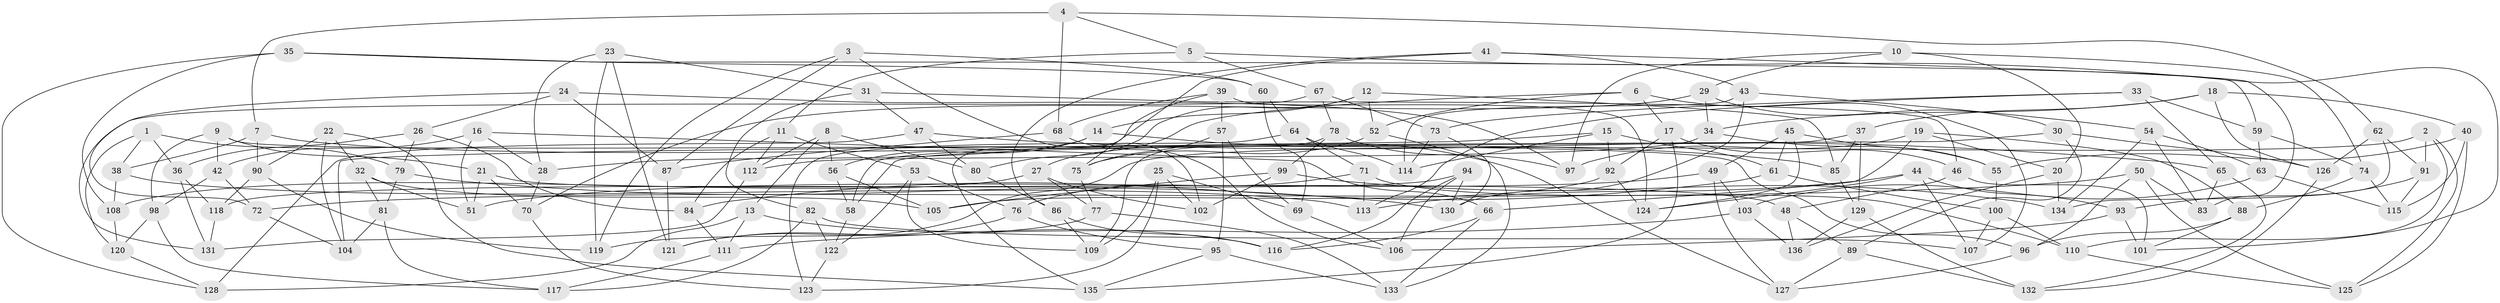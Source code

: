 // coarse degree distribution, {6: 0.5113636363636364, 4: 0.4431818181818182, 5: 0.03409090909090909, 3: 0.011363636363636364}
// Generated by graph-tools (version 1.1) at 2025/42/03/06/25 10:42:21]
// undirected, 136 vertices, 272 edges
graph export_dot {
graph [start="1"]
  node [color=gray90,style=filled];
  1;
  2;
  3;
  4;
  5;
  6;
  7;
  8;
  9;
  10;
  11;
  12;
  13;
  14;
  15;
  16;
  17;
  18;
  19;
  20;
  21;
  22;
  23;
  24;
  25;
  26;
  27;
  28;
  29;
  30;
  31;
  32;
  33;
  34;
  35;
  36;
  37;
  38;
  39;
  40;
  41;
  42;
  43;
  44;
  45;
  46;
  47;
  48;
  49;
  50;
  51;
  52;
  53;
  54;
  55;
  56;
  57;
  58;
  59;
  60;
  61;
  62;
  63;
  64;
  65;
  66;
  67;
  68;
  69;
  70;
  71;
  72;
  73;
  74;
  75;
  76;
  77;
  78;
  79;
  80;
  81;
  82;
  83;
  84;
  85;
  86;
  87;
  88;
  89;
  90;
  91;
  92;
  93;
  94;
  95;
  96;
  97;
  98;
  99;
  100;
  101;
  102;
  103;
  104;
  105;
  106;
  107;
  108;
  109;
  110;
  111;
  112;
  113;
  114;
  115;
  116;
  117;
  118;
  119;
  120;
  121;
  122;
  123;
  124;
  125;
  126;
  127;
  128;
  129;
  130;
  131;
  132;
  133;
  134;
  135;
  136;
  1 -- 36;
  1 -- 38;
  1 -- 79;
  1 -- 120;
  2 -- 125;
  2 -- 110;
  2 -- 91;
  2 -- 121;
  3 -- 119;
  3 -- 60;
  3 -- 87;
  3 -- 102;
  4 -- 68;
  4 -- 62;
  4 -- 7;
  4 -- 5;
  5 -- 11;
  5 -- 101;
  5 -- 67;
  6 -- 27;
  6 -- 52;
  6 -- 107;
  6 -- 17;
  7 -- 90;
  7 -- 38;
  7 -- 85;
  8 -- 80;
  8 -- 112;
  8 -- 56;
  8 -- 13;
  9 -- 42;
  9 -- 98;
  9 -- 21;
  9 -- 96;
  10 -- 74;
  10 -- 20;
  10 -- 97;
  10 -- 29;
  11 -- 112;
  11 -- 53;
  11 -- 84;
  12 -- 80;
  12 -- 85;
  12 -- 52;
  12 -- 14;
  13 -- 128;
  13 -- 116;
  13 -- 111;
  14 -- 56;
  14 -- 28;
  14 -- 127;
  15 -- 114;
  15 -- 92;
  15 -- 58;
  15 -- 61;
  16 -- 42;
  16 -- 51;
  16 -- 28;
  16 -- 66;
  17 -- 46;
  17 -- 135;
  17 -- 92;
  18 -- 40;
  18 -- 37;
  18 -- 126;
  18 -- 34;
  19 -- 66;
  19 -- 97;
  19 -- 88;
  19 -- 20;
  20 -- 134;
  20 -- 136;
  21 -- 51;
  21 -- 70;
  21 -- 48;
  22 -- 104;
  22 -- 32;
  22 -- 90;
  22 -- 135;
  23 -- 121;
  23 -- 119;
  23 -- 28;
  23 -- 31;
  24 -- 87;
  24 -- 72;
  24 -- 97;
  24 -- 26;
  25 -- 69;
  25 -- 109;
  25 -- 123;
  25 -- 102;
  26 -- 84;
  26 -- 79;
  26 -- 36;
  27 -- 102;
  27 -- 77;
  27 -- 108;
  28 -- 70;
  29 -- 34;
  29 -- 30;
  29 -- 70;
  30 -- 104;
  30 -- 89;
  30 -- 126;
  31 -- 82;
  31 -- 47;
  31 -- 46;
  32 -- 51;
  32 -- 105;
  32 -- 81;
  33 -- 65;
  33 -- 59;
  33 -- 113;
  33 -- 73;
  34 -- 112;
  34 -- 55;
  35 -- 60;
  35 -- 108;
  35 -- 59;
  35 -- 128;
  36 -- 118;
  36 -- 131;
  37 -- 58;
  37 -- 85;
  37 -- 129;
  38 -- 108;
  38 -- 113;
  39 -- 135;
  39 -- 68;
  39 -- 124;
  39 -- 57;
  40 -- 115;
  40 -- 125;
  40 -- 55;
  41 -- 43;
  41 -- 86;
  41 -- 75;
  41 -- 83;
  42 -- 72;
  42 -- 98;
  43 -- 114;
  43 -- 130;
  43 -- 54;
  44 -- 113;
  44 -- 107;
  44 -- 93;
  44 -- 124;
  45 -- 124;
  45 -- 49;
  45 -- 61;
  45 -- 55;
  46 -- 48;
  46 -- 101;
  47 -- 80;
  47 -- 128;
  47 -- 65;
  48 -- 89;
  48 -- 136;
  49 -- 103;
  49 -- 51;
  49 -- 127;
  50 -- 72;
  50 -- 125;
  50 -- 96;
  50 -- 83;
  52 -- 133;
  52 -- 75;
  53 -- 76;
  53 -- 122;
  53 -- 109;
  54 -- 63;
  54 -- 134;
  54 -- 83;
  55 -- 100;
  56 -- 105;
  56 -- 58;
  57 -- 95;
  57 -- 69;
  57 -- 75;
  58 -- 122;
  59 -- 63;
  59 -- 74;
  60 -- 64;
  60 -- 69;
  61 -- 100;
  61 -- 84;
  62 -- 126;
  62 -- 91;
  62 -- 134;
  63 -- 103;
  63 -- 115;
  64 -- 114;
  64 -- 123;
  64 -- 71;
  65 -- 132;
  65 -- 83;
  66 -- 133;
  66 -- 116;
  67 -- 73;
  67 -- 131;
  67 -- 78;
  68 -- 106;
  68 -- 87;
  69 -- 106;
  70 -- 123;
  71 -- 113;
  71 -- 76;
  71 -- 110;
  72 -- 104;
  73 -- 114;
  73 -- 130;
  74 -- 88;
  74 -- 115;
  75 -- 77;
  76 -- 121;
  76 -- 95;
  77 -- 133;
  77 -- 119;
  78 -- 97;
  78 -- 109;
  78 -- 99;
  79 -- 81;
  79 -- 130;
  80 -- 86;
  81 -- 117;
  81 -- 104;
  82 -- 117;
  82 -- 122;
  82 -- 107;
  84 -- 111;
  85 -- 129;
  86 -- 109;
  86 -- 116;
  87 -- 121;
  88 -- 101;
  88 -- 96;
  89 -- 132;
  89 -- 127;
  90 -- 119;
  90 -- 118;
  91 -- 93;
  91 -- 115;
  92 -- 124;
  92 -- 105;
  93 -- 106;
  93 -- 101;
  94 -- 130;
  94 -- 106;
  94 -- 116;
  94 -- 118;
  95 -- 133;
  95 -- 135;
  96 -- 127;
  98 -- 117;
  98 -- 120;
  99 -- 102;
  99 -- 134;
  99 -- 105;
  100 -- 110;
  100 -- 107;
  103 -- 136;
  103 -- 111;
  108 -- 120;
  110 -- 125;
  111 -- 117;
  112 -- 131;
  118 -- 131;
  120 -- 128;
  122 -- 123;
  126 -- 132;
  129 -- 132;
  129 -- 136;
}
